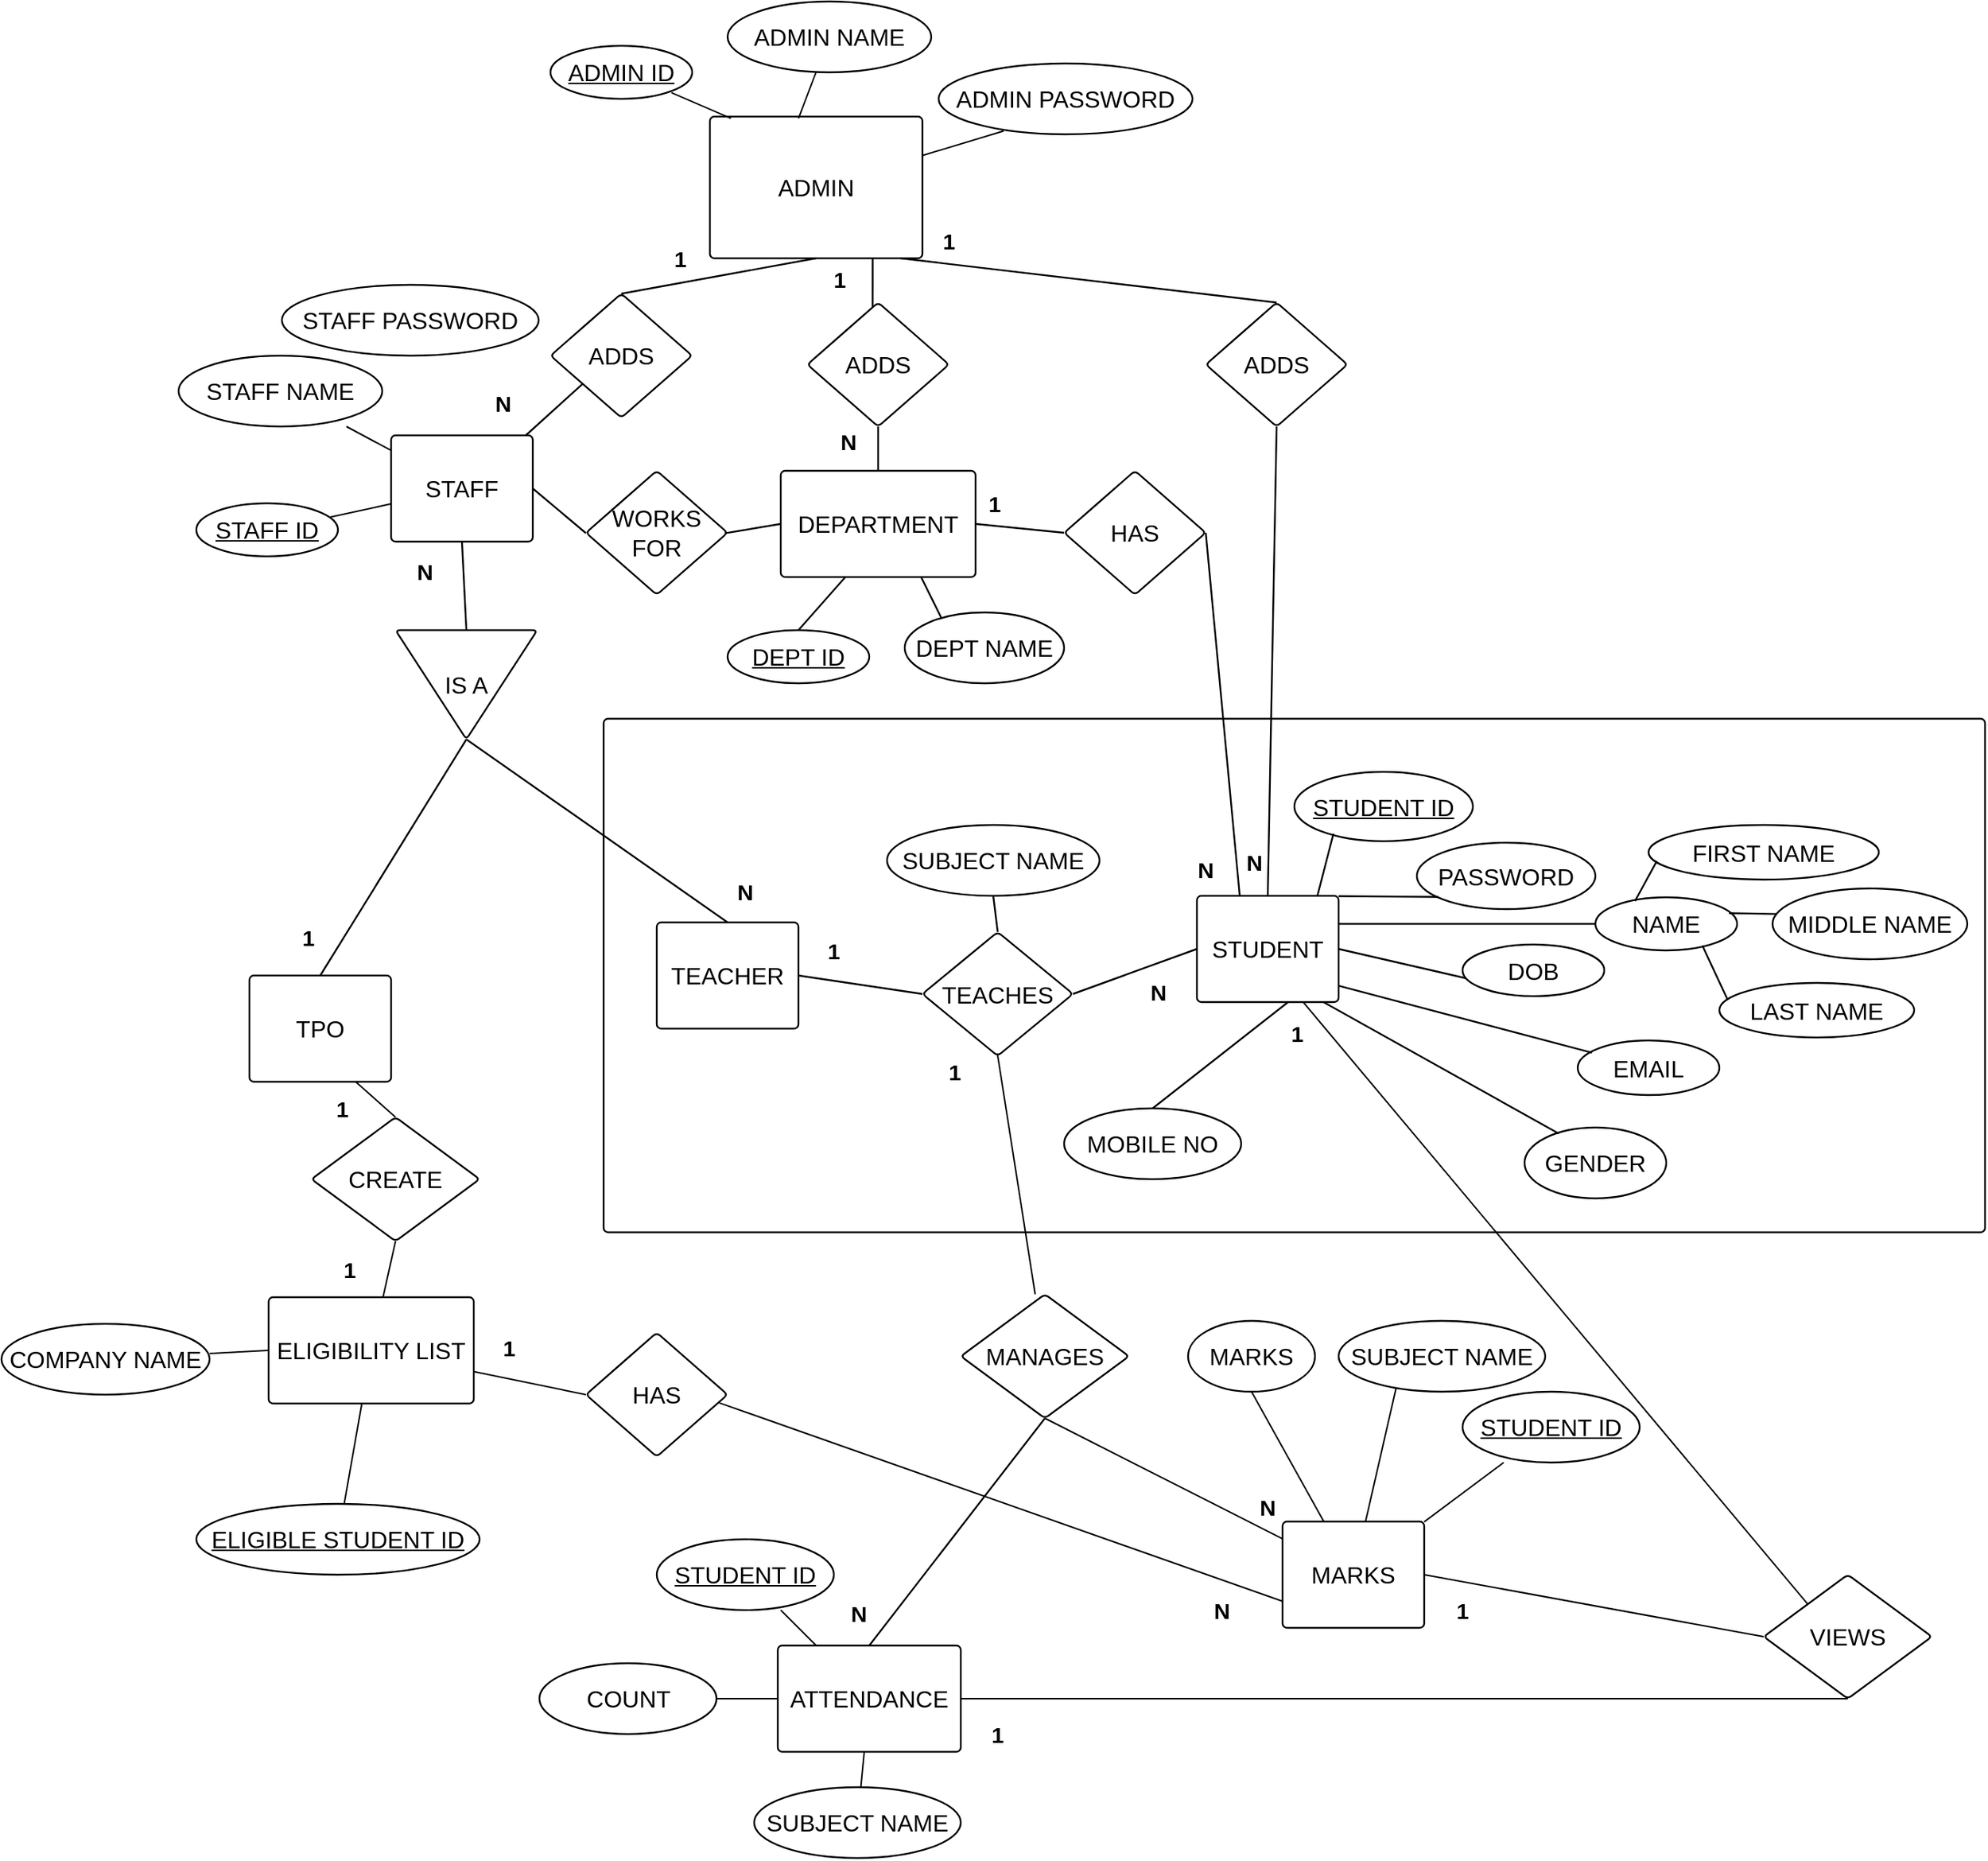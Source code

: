 <mxfile version="11.3.0" type="device" pages="1"><diagram id="YByrytI1JkVbK5AuPeJ6" name="Page-1"><mxGraphModel dx="2847" dy="1643" grid="1" gridSize="10" guides="1" tooltips="1" connect="1" arrows="1" fold="1" page="1" pageScale="1" pageWidth="3300" pageHeight="2339" math="0" shadow="0"><root><mxCell id="0"/><mxCell id="1" parent="0"/><mxCell id="sqBkkzdHSEXCNl9cZn_T-139" value="" style="group" vertex="1" connectable="0" parent="1"><mxGeometry x="220" y="37" width="1344" height="1258" as="geometry"/></mxCell><mxCell id="sqBkkzdHSEXCNl9cZn_T-1" value="ADMIN" style="html=1;whiteSpace=wrap;;fontSize=16;fontColor=#000000;fontStyle=0;spacing=5;strokeOpacity=100;rounded=1;absoluteArcSize=1;arcSize=6;strokeWidth=1.2;" vertex="1" parent="sqBkkzdHSEXCNl9cZn_T-139"><mxGeometry x="480" y="78" width="144" height="96" as="geometry"/></mxCell><mxCell id="sqBkkzdHSEXCNl9cZn_T-2" value="STAFF" style="html=1;whiteSpace=wrap;;fontSize=16;fontColor=#000000;fontStyle=0;spacing=5;strokeOpacity=100;rounded=1;absoluteArcSize=1;arcSize=6;strokeWidth=1.2;" vertex="1" parent="sqBkkzdHSEXCNl9cZn_T-139"><mxGeometry x="264" y="294" width="96" height="72" as="geometry"/></mxCell><mxCell id="sqBkkzdHSEXCNl9cZn_T-3" value="DEPARTMENT" style="html=1;whiteSpace=wrap;;fontSize=16;fontColor=#000000;fontStyle=0;spacing=5;strokeOpacity=100;rounded=1;absoluteArcSize=1;arcSize=6;strokeWidth=1.2;" vertex="1" parent="sqBkkzdHSEXCNl9cZn_T-139"><mxGeometry x="528" y="318" width="132" height="72" as="geometry"/></mxCell><mxCell id="sqBkkzdHSEXCNl9cZn_T-4" value="STUDENT" style="html=1;whiteSpace=wrap;;fontSize=16;fontColor=#000000;fontStyle=0;spacing=5;strokeOpacity=100;rounded=1;absoluteArcSize=1;arcSize=6;strokeWidth=1.2;" vertex="1" parent="sqBkkzdHSEXCNl9cZn_T-139"><mxGeometry x="810" y="606" width="96" height="72" as="geometry"/></mxCell><mxCell id="sqBkkzdHSEXCNl9cZn_T-5" value="TPO" style="html=1;whiteSpace=wrap;;fontSize=16;fontColor=#000000;fontStyle=0;spacing=5;strokeOpacity=100;rounded=1;absoluteArcSize=1;arcSize=6;strokeWidth=1.2;" vertex="1" parent="sqBkkzdHSEXCNl9cZn_T-139"><mxGeometry x="168" y="660" width="96" height="72" as="geometry"/></mxCell><mxCell id="sqBkkzdHSEXCNl9cZn_T-6" value="TEACHER" style="html=1;whiteSpace=wrap;;fontSize=16;fontColor=#000000;fontStyle=0;spacing=5;strokeOpacity=100;rounded=1;absoluteArcSize=1;arcSize=6;strokeWidth=1.2;" vertex="1" parent="sqBkkzdHSEXCNl9cZn_T-139"><mxGeometry x="444" y="624" width="96" height="72" as="geometry"/></mxCell><mxCell id="sqBkkzdHSEXCNl9cZn_T-7" value="ATTENDANCE" style="html=1;whiteSpace=wrap;;fontSize=16;fontColor=#000000;fontStyle=0;spacing=5;strokeOpacity=100;rounded=1;absoluteArcSize=1;arcSize=6;strokeWidth=1.2;" vertex="1" parent="sqBkkzdHSEXCNl9cZn_T-139"><mxGeometry x="526" y="1114" width="124" height="72" as="geometry"/></mxCell><mxCell id="sqBkkzdHSEXCNl9cZn_T-8" value="MARKS" style="html=1;whiteSpace=wrap;;fontSize=16;fontColor=#000000;fontStyle=0;spacing=5;strokeOpacity=100;rounded=1;absoluteArcSize=1;arcSize=6;strokeWidth=1.2;" vertex="1" parent="sqBkkzdHSEXCNl9cZn_T-139"><mxGeometry x="868" y="1030" width="96" height="72" as="geometry"/></mxCell><mxCell id="sqBkkzdHSEXCNl9cZn_T-9" value="ADDS" style="html=1;whiteSpace=wrap;shape=rhombus;fontSize=16;fontColor=#000000;fontStyle=0;spacing=5;strokeOpacity=100;rounded=1;absoluteArcSize=1;arcSize=6;strokeWidth=1.2;" vertex="1" parent="sqBkkzdHSEXCNl9cZn_T-139"><mxGeometry x="372" y="198" width="96" height="84" as="geometry"/></mxCell><mxCell id="sqBkkzdHSEXCNl9cZn_T-10" value="TEACHES" style="html=1;whiteSpace=wrap;shape=rhombus;fontSize=16;fontColor=#000000;fontStyle=0;spacing=5;strokeOpacity=100;rounded=1;absoluteArcSize=1;arcSize=6;strokeWidth=1.2;" vertex="1" parent="sqBkkzdHSEXCNl9cZn_T-139"><mxGeometry x="624" y="630.5" width="102" height="84" as="geometry"/></mxCell><mxCell id="sqBkkzdHSEXCNl9cZn_T-11" value="" style="html=1;whiteSpace=wrap;fillColor=none;container=1;fontSize=11;spacing=0;strokeOpacity=100;fillOpacity=0;rounded=1;absoluteArcSize=1;arcSize=6;strokeWidth=1.2;fontStyle=0" vertex="1" parent="sqBkkzdHSEXCNl9cZn_T-139"><mxGeometry x="408" y="486" width="936" height="348" as="geometry"><mxRectangle x="468" y="600" width="50" height="40" as="alternateBounds"/></mxGeometry></mxCell><mxCell id="sqBkkzdHSEXCNl9cZn_T-47" value="GENDER" style="html=1;whiteSpace=wrap;shape=ellipse;fontSize=16;fontColor=#000000;fontStyle=0;spacing=5;strokeOpacity=100;rounded=1;absoluteArcSize=1;arcSize=6;strokeWidth=1.2;" vertex="1" parent="sqBkkzdHSEXCNl9cZn_T-11"><mxGeometry x="624" y="277" width="96" height="48" as="geometry"/></mxCell><mxCell id="sqBkkzdHSEXCNl9cZn_T-106" value="N" style="text;html=1;strokeColor=none;fillColor=none;align=center;verticalAlign=middle;whiteSpace=wrap;rounded=0;fontStyle=1;fontSize=15;" vertex="1" parent="sqBkkzdHSEXCNl9cZn_T-11"><mxGeometry x="388" y="84" width="40" height="36" as="geometry"/></mxCell><mxCell id="sqBkkzdHSEXCNl9cZn_T-108" value="N" style="text;html=1;strokeColor=none;fillColor=none;align=center;verticalAlign=middle;whiteSpace=wrap;rounded=0;fontStyle=1;fontSize=15;" vertex="1" parent="sqBkkzdHSEXCNl9cZn_T-11"><mxGeometry x="428" y="79" width="26" height="36" as="geometry"/></mxCell><mxCell id="sqBkkzdHSEXCNl9cZn_T-111" value="1" style="text;html=1;strokeColor=none;fillColor=none;align=center;verticalAlign=middle;whiteSpace=wrap;rounded=0;fontStyle=1;fontSize=15;" vertex="1" parent="sqBkkzdHSEXCNl9cZn_T-11"><mxGeometry x="136" y="147" width="40" height="20" as="geometry"/></mxCell><mxCell id="sqBkkzdHSEXCNl9cZn_T-112" value="N" style="text;html=1;strokeColor=none;fillColor=none;align=center;verticalAlign=middle;whiteSpace=wrap;rounded=0;fontStyle=1;fontSize=15;" vertex="1" parent="sqBkkzdHSEXCNl9cZn_T-11"><mxGeometry x="356" y="167" width="40" height="36" as="geometry"/></mxCell><mxCell id="sqBkkzdHSEXCNl9cZn_T-113" value="1" style="text;html=1;strokeColor=none;fillColor=none;align=center;verticalAlign=middle;whiteSpace=wrap;rounded=0;fontStyle=1;fontSize=15;" vertex="1" parent="sqBkkzdHSEXCNl9cZn_T-11"><mxGeometry x="450" y="203" width="40" height="20" as="geometry"/></mxCell><mxCell id="sqBkkzdHSEXCNl9cZn_T-133" value="1" style="text;html=1;strokeColor=none;fillColor=none;align=center;verticalAlign=middle;whiteSpace=wrap;rounded=0;fontStyle=1;fontSize=15;" vertex="1" parent="sqBkkzdHSEXCNl9cZn_T-11"><mxGeometry x="218" y="228.5" width="40" height="20" as="geometry"/></mxCell><mxCell id="sqBkkzdHSEXCNl9cZn_T-138" value="N" style="text;html=1;strokeColor=none;fillColor=none;align=center;verticalAlign=middle;whiteSpace=wrap;rounded=0;fontStyle=1;fontSize=15;" vertex="1" parent="sqBkkzdHSEXCNl9cZn_T-11"><mxGeometry x="76" y="106.5" width="40" height="20" as="geometry"/></mxCell><mxCell id="sqBkkzdHSEXCNl9cZn_T-12" value="ADDS" style="html=1;whiteSpace=wrap;shape=rhombus;fontSize=16;fontColor=#000000;fontStyle=0;spacing=5;strokeOpacity=100;rounded=1;absoluteArcSize=1;arcSize=6;strokeWidth=1.2;" vertex="1" parent="sqBkkzdHSEXCNl9cZn_T-139"><mxGeometry x="546" y="204" width="96" height="84" as="geometry"/></mxCell><mxCell id="sqBkkzdHSEXCNl9cZn_T-13" value="" style="html=1;jettySize=18;fontSize=11;strokeWidth=1.2;rounded=1;arcSize=10;startArrow=none;endArrow=none;exitX=0.5;exitY=1.006;exitPerimeter=1;entryX=0.5;entryY=0.007;entryPerimeter=1;fontStyle=0" edge="1" parent="sqBkkzdHSEXCNl9cZn_T-139" source="sqBkkzdHSEXCNl9cZn_T-1" target="sqBkkzdHSEXCNl9cZn_T-9"><mxGeometry width="100" height="100" relative="1" as="geometry"/></mxCell><mxCell id="sqBkkzdHSEXCNl9cZn_T-14" value="" style="html=1;jettySize=18;fontSize=11;strokeWidth=1.2;rounded=1;arcSize=10;startArrow=none;endArrow=none;entryX=0.958;entryY=-0.008;entryPerimeter=1;exitX=0.229;exitY=0.725;exitDx=0;exitDy=0;exitPerimeter=0;fontStyle=0" edge="1" parent="sqBkkzdHSEXCNl9cZn_T-139" source="sqBkkzdHSEXCNl9cZn_T-9" target="sqBkkzdHSEXCNl9cZn_T-2"><mxGeometry width="100" height="100" relative="1" as="geometry"><mxPoint x="392" y="260" as="sourcePoint"/></mxGeometry></mxCell><mxCell id="sqBkkzdHSEXCNl9cZn_T-15" value="IS A" style="html=1;whiteSpace=wrap;triangle;direction=south;anchorPointDirection=0;fontSize=16;fontColor=#000000;fontStyle=0;spacing=5;strokeOpacity=100;rounded=1;absoluteArcSize=1;arcSize=6;strokeWidth=1.2;" vertex="1" parent="sqBkkzdHSEXCNl9cZn_T-139"><mxGeometry x="267" y="426" width="96" height="74" as="geometry"/></mxCell><mxCell id="sqBkkzdHSEXCNl9cZn_T-16" value="" style="html=1;jettySize=18;fontSize=11;strokeWidth=1.2;rounded=1;arcSize=10;startArrow=none;endArrow=none;exitX=0.5;exitY=1.008;exitPerimeter=1;entryX=0.5;entryY=-0.008;entryPerimeter=1;fontStyle=0" edge="1" parent="sqBkkzdHSEXCNl9cZn_T-139" source="sqBkkzdHSEXCNl9cZn_T-2" target="sqBkkzdHSEXCNl9cZn_T-15"><mxGeometry width="100" height="100" relative="1" as="geometry"/></mxCell><mxCell id="sqBkkzdHSEXCNl9cZn_T-17" value="" style="html=1;jettySize=18;fontSize=11;strokeWidth=1.2;rounded=1;arcSize=10;startArrow=none;endArrow=none;exitX=0.5;exitY=1;entryX=0.5;entryY=-0.008;entryPerimeter=1;exitDx=0;exitDy=0;fontStyle=0" edge="1" parent="sqBkkzdHSEXCNl9cZn_T-139" source="sqBkkzdHSEXCNl9cZn_T-15" target="sqBkkzdHSEXCNl9cZn_T-5"><mxGeometry width="100" height="100" relative="1" as="geometry"/></mxCell><mxCell id="sqBkkzdHSEXCNl9cZn_T-18" value="" style="html=1;jettySize=18;fontSize=11;strokeWidth=1.2;rounded=1;arcSize=10;startArrow=none;endArrow=none;exitX=0.5;exitY=-0.008;exitPerimeter=1;entryX=0.5;entryY=1;entryDx=0;entryDy=0;fontStyle=0" edge="1" parent="sqBkkzdHSEXCNl9cZn_T-139" source="sqBkkzdHSEXCNl9cZn_T-6" target="sqBkkzdHSEXCNl9cZn_T-15"><mxGeometry width="100" height="100" relative="1" as="geometry"/></mxCell><mxCell id="sqBkkzdHSEXCNl9cZn_T-19" value="" style="html=1;jettySize=18;fontSize=11;strokeWidth=1.2;rounded=1;arcSize=10;edgeStyle=orthogonalEdgeStyle;startArrow=none;endArrow=none;exitX=0.5;exitY=0.007;exitPerimeter=1;entryX=0.5;entryY=0.007;entryPerimeter=1;fontStyle=0" edge="1" parent="sqBkkzdHSEXCNl9cZn_T-139" source="sqBkkzdHSEXCNl9cZn_T-12" target="sqBkkzdHSEXCNl9cZn_T-12"><mxGeometry width="100" height="100" relative="1" as="geometry"/></mxCell><mxCell id="sqBkkzdHSEXCNl9cZn_T-20" value="" style="html=1;jettySize=18;fontSize=11;strokeWidth=1.2;rounded=1;arcSize=10;edgeStyle=orthogonalEdgeStyle;startArrow=none;endArrow=none;exitX=0.769;exitY=1.006;exitPerimeter=1;entryX=0.461;entryY=0.036;entryPerimeter=0;entryDx=0;entryDy=0;fontStyle=0" edge="1" parent="sqBkkzdHSEXCNl9cZn_T-139" source="sqBkkzdHSEXCNl9cZn_T-1" target="sqBkkzdHSEXCNl9cZn_T-12"><mxGeometry width="100" height="100" relative="1" as="geometry"/></mxCell><mxCell id="sqBkkzdHSEXCNl9cZn_T-21" value="" style="html=1;jettySize=18;fontSize=11;strokeWidth=1.2;rounded=1;arcSize=10;edgeStyle=orthogonalEdgeStyle;startArrow=none;endArrow=none;exitX=0.5;exitY=0.993;exitPerimeter=1;entryX=0.5;entryY=-0.008;entryPerimeter=1;fontStyle=0" edge="1" parent="sqBkkzdHSEXCNl9cZn_T-139" source="sqBkkzdHSEXCNl9cZn_T-12" target="sqBkkzdHSEXCNl9cZn_T-3"><mxGeometry width="100" height="100" relative="1" as="geometry"/></mxCell><mxCell id="sqBkkzdHSEXCNl9cZn_T-22" value="ADDS" style="html=1;whiteSpace=wrap;shape=rhombus;fontSize=16;fontColor=#000000;fontStyle=0;spacing=5;strokeOpacity=100;rounded=1;absoluteArcSize=1;arcSize=6;strokeWidth=1.2;" vertex="1" parent="sqBkkzdHSEXCNl9cZn_T-139"><mxGeometry x="816" y="204" width="96" height="84" as="geometry"/></mxCell><mxCell id="sqBkkzdHSEXCNl9cZn_T-23" value="" style="html=1;jettySize=18;fontSize=11;strokeWidth=1.2;rounded=1;arcSize=10;startArrow=none;endArrow=none;exitX=0.902;exitY=1.006;exitPerimeter=1;entryX=0.5;entryY=0.007;entryPerimeter=1;fontStyle=0" edge="1" parent="sqBkkzdHSEXCNl9cZn_T-139" source="sqBkkzdHSEXCNl9cZn_T-1" target="sqBkkzdHSEXCNl9cZn_T-22"><mxGeometry width="100" height="100" relative="1" as="geometry"/></mxCell><mxCell id="sqBkkzdHSEXCNl9cZn_T-24" value="" style="html=1;jettySize=18;fontSize=11;strokeWidth=1.2;rounded=1;arcSize=10;startArrow=none;endArrow=none;exitX=0.5;exitY=0.993;exitPerimeter=1;entryX=0.5;entryY=-0.008;entryPerimeter=1;fontStyle=0" edge="1" parent="sqBkkzdHSEXCNl9cZn_T-139" source="sqBkkzdHSEXCNl9cZn_T-22" target="sqBkkzdHSEXCNl9cZn_T-4"><mxGeometry width="100" height="100" relative="1" as="geometry"/></mxCell><mxCell id="sqBkkzdHSEXCNl9cZn_T-25" value="DEPT ID" style="html=1;whiteSpace=wrap;shape=ellipse;fontSize=16;fontColor=#000000;fontStyle=4;spacing=5;strokeOpacity=100;rounded=1;absoluteArcSize=1;arcSize=6;strokeWidth=1.2;" vertex="1" parent="sqBkkzdHSEXCNl9cZn_T-139"><mxGeometry x="492" y="426" width="96" height="36" as="geometry"/></mxCell><mxCell id="sqBkkzdHSEXCNl9cZn_T-26" value="DEPT NAME" style="html=1;whiteSpace=wrap;shape=ellipse;fontSize=16;fontColor=#000000;fontStyle=0;spacing=5;strokeOpacity=100;rounded=1;absoluteArcSize=1;arcSize=6;strokeWidth=1.2;" vertex="1" parent="sqBkkzdHSEXCNl9cZn_T-139"><mxGeometry x="612" y="414" width="108" height="48" as="geometry"/></mxCell><mxCell id="sqBkkzdHSEXCNl9cZn_T-27" value="" style="html=1;jettySize=18;fontSize=11;strokeWidth=1.2;rounded=1;arcSize=10;startArrow=none;endArrow=none;exitX=0.5;exitY=-0.017;exitPerimeter=1;entryX=0.329;entryY=1.008;entryPerimeter=1;fontStyle=0" edge="1" parent="sqBkkzdHSEXCNl9cZn_T-139" source="sqBkkzdHSEXCNl9cZn_T-25" target="sqBkkzdHSEXCNl9cZn_T-3"><mxGeometry width="100" height="100" relative="1" as="geometry"/></mxCell><mxCell id="sqBkkzdHSEXCNl9cZn_T-28" value="" style="html=1;jettySize=18;fontSize=11;strokeWidth=1.2;rounded=1;arcSize=10;startArrow=none;endArrow=none;exitX=0.724;exitY=1.008;exitPerimeter=1;entryX=0.23;entryY=0.078;entryPerimeter=0;entryDx=0;entryDy=0;fontStyle=0" edge="1" parent="sqBkkzdHSEXCNl9cZn_T-139" source="sqBkkzdHSEXCNl9cZn_T-3" target="sqBkkzdHSEXCNl9cZn_T-26"><mxGeometry width="100" height="100" relative="1" as="geometry"/></mxCell><mxCell id="sqBkkzdHSEXCNl9cZn_T-29" value="" style="html=1;jettySize=18;fontSize=11;strokeWidth=1.2;rounded=1;arcSize=10;startArrow=none;endArrow=none;exitX=1.006;exitY=0.5;exitPerimeter=1;entryX=0.008;entryY=0.5;entryPerimeter=1;fontStyle=0" edge="1" parent="sqBkkzdHSEXCNl9cZn_T-139" source="sqBkkzdHSEXCNl9cZn_T-6" target="sqBkkzdHSEXCNl9cZn_T-10"><mxGeometry width="100" height="100" relative="1" as="geometry"/></mxCell><mxCell id="sqBkkzdHSEXCNl9cZn_T-30" value="" style="html=1;jettySize=18;fontSize=11;strokeWidth=1.2;rounded=1;arcSize=10;startArrow=none;endArrow=none;exitX=0.992;exitY=0.5;exitPerimeter=1;entryX=-0.006;entryY=0.5;entryPerimeter=1;fontStyle=0" edge="1" parent="sqBkkzdHSEXCNl9cZn_T-139" source="sqBkkzdHSEXCNl9cZn_T-10" target="sqBkkzdHSEXCNl9cZn_T-4"><mxGeometry width="100" height="100" relative="1" as="geometry"/></mxCell><mxCell id="sqBkkzdHSEXCNl9cZn_T-31" value="WORKS FOR" style="html=1;whiteSpace=wrap;shape=rhombus;fontSize=16;fontColor=#000000;fontStyle=0;spacing=5;strokeOpacity=100;rounded=1;absoluteArcSize=1;arcSize=6;strokeWidth=1.2;" vertex="1" parent="sqBkkzdHSEXCNl9cZn_T-139"><mxGeometry x="396" y="318" width="96" height="84" as="geometry"/></mxCell><mxCell id="sqBkkzdHSEXCNl9cZn_T-32" value="" style="html=1;jettySize=18;fontSize=11;strokeWidth=1.2;rounded=1;arcSize=10;startArrow=none;endArrow=none;exitX=1.006;exitY=0.5;exitPerimeter=1;entryX=0.009;entryY=0.503;entryPerimeter=1;fontStyle=0" edge="1" parent="sqBkkzdHSEXCNl9cZn_T-139" source="sqBkkzdHSEXCNl9cZn_T-2" target="sqBkkzdHSEXCNl9cZn_T-31"><mxGeometry width="100" height="100" relative="1" as="geometry"/></mxCell><mxCell id="sqBkkzdHSEXCNl9cZn_T-33" value="" style="html=1;jettySize=18;fontSize=11;strokeWidth=1.2;rounded=1;arcSize=10;startArrow=none;endArrow=none;exitX=0.982;exitY=0.504;exitPerimeter=0;entryX=-0.005;entryY=0.5;entryPerimeter=1;exitDx=0;exitDy=0;fontStyle=0" edge="1" parent="sqBkkzdHSEXCNl9cZn_T-139" source="sqBkkzdHSEXCNl9cZn_T-31" target="sqBkkzdHSEXCNl9cZn_T-3"><mxGeometry width="100" height="100" relative="1" as="geometry"/></mxCell><mxCell id="sqBkkzdHSEXCNl9cZn_T-34" value="HAS" style="html=1;whiteSpace=wrap;shape=rhombus;fontSize=16;fontColor=#000000;fontStyle=0;spacing=5;strokeOpacity=100;rounded=1;absoluteArcSize=1;arcSize=6;strokeWidth=1.2;" vertex="1" parent="sqBkkzdHSEXCNl9cZn_T-139"><mxGeometry x="720" y="318" width="96" height="84" as="geometry"/></mxCell><mxCell id="sqBkkzdHSEXCNl9cZn_T-35" value="" style="html=1;jettySize=18;fontSize=11;strokeWidth=1.2;rounded=1;arcSize=10;startArrow=none;endArrow=none;exitX=1.005;exitY=0.5;exitPerimeter=1;entryX=0.008;entryY=0.5;entryPerimeter=1;fontStyle=0" edge="1" parent="sqBkkzdHSEXCNl9cZn_T-139" source="sqBkkzdHSEXCNl9cZn_T-3" target="sqBkkzdHSEXCNl9cZn_T-34"><mxGeometry width="100" height="100" relative="1" as="geometry"/></mxCell><mxCell id="sqBkkzdHSEXCNl9cZn_T-36" value="" style="html=1;jettySize=18;fontSize=11;strokeWidth=1.2;rounded=1;arcSize=10;startArrow=none;endArrow=none;exitX=0.992;exitY=0.5;exitPerimeter=1;entryX=0.299;entryY=-0.008;entryPerimeter=1;fontStyle=0" edge="1" parent="sqBkkzdHSEXCNl9cZn_T-139" source="sqBkkzdHSEXCNl9cZn_T-34" target="sqBkkzdHSEXCNl9cZn_T-4"><mxGeometry width="100" height="100" relative="1" as="geometry"/></mxCell><mxCell id="sqBkkzdHSEXCNl9cZn_T-37" value="SUBJECT NAME" style="html=1;whiteSpace=wrap;shape=ellipse;fontSize=16;fontColor=#000000;fontStyle=0;spacing=5;strokeOpacity=100;rounded=1;absoluteArcSize=1;arcSize=6;strokeWidth=1.2;" vertex="1" parent="sqBkkzdHSEXCNl9cZn_T-139"><mxGeometry x="600" y="558" width="144" height="48" as="geometry"/></mxCell><mxCell id="sqBkkzdHSEXCNl9cZn_T-38" value="STUDENT ID" style="html=1;whiteSpace=wrap;shape=ellipse;fontSize=16;fontColor=#000000;fontStyle=4;spacing=5;strokeOpacity=100;rounded=1;absoluteArcSize=1;arcSize=6;strokeWidth=1.2;" vertex="1" parent="sqBkkzdHSEXCNl9cZn_T-139"><mxGeometry x="876" y="522" width="121" height="47" as="geometry"/></mxCell><mxCell id="sqBkkzdHSEXCNl9cZn_T-39" value="PASSWORD" style="html=1;whiteSpace=wrap;shape=ellipse;fontSize=16;fontColor=#000000;fontStyle=0;spacing=5;strokeOpacity=100;rounded=1;absoluteArcSize=1;arcSize=6;strokeWidth=1.2;" vertex="1" parent="sqBkkzdHSEXCNl9cZn_T-139"><mxGeometry x="959" y="570" width="121" height="45" as="geometry"/></mxCell><mxCell id="sqBkkzdHSEXCNl9cZn_T-40" value="NAME" style="html=1;whiteSpace=wrap;shape=ellipse;fontSize=16;fontColor=#000000;fontStyle=0;spacing=5;strokeOpacity=100;rounded=1;absoluteArcSize=1;arcSize=6;strokeWidth=1.2;" vertex="1" parent="sqBkkzdHSEXCNl9cZn_T-139"><mxGeometry x="1080" y="607" width="96" height="36" as="geometry"/></mxCell><mxCell id="sqBkkzdHSEXCNl9cZn_T-41" value="EMAIL" style="html=1;whiteSpace=wrap;shape=ellipse;fontSize=16;fontColor=#000000;fontStyle=0;spacing=5;strokeOpacity=100;rounded=1;absoluteArcSize=1;arcSize=6;strokeWidth=1.2;" vertex="1" parent="sqBkkzdHSEXCNl9cZn_T-139"><mxGeometry x="1068" y="704" width="96" height="37" as="geometry"/></mxCell><mxCell id="sqBkkzdHSEXCNl9cZn_T-42" value="MOBILE NO" style="html=1;whiteSpace=wrap;shape=ellipse;fontSize=16;fontColor=#000000;fontStyle=0;spacing=5;strokeOpacity=100;rounded=1;absoluteArcSize=1;arcSize=6;strokeWidth=1.2;" vertex="1" parent="sqBkkzdHSEXCNl9cZn_T-139"><mxGeometry x="720" y="750" width="120" height="48" as="geometry"/></mxCell><mxCell id="sqBkkzdHSEXCNl9cZn_T-44" value="MIDDLE NAME" style="html=1;whiteSpace=wrap;shape=ellipse;fontSize=16;fontColor=#000000;fontStyle=0;spacing=5;strokeOpacity=100;rounded=1;absoluteArcSize=1;arcSize=6;strokeWidth=1.2;" vertex="1" parent="sqBkkzdHSEXCNl9cZn_T-139"><mxGeometry x="1200" y="601" width="132" height="48" as="geometry"/></mxCell><mxCell id="sqBkkzdHSEXCNl9cZn_T-45" value="LAST NAME" style="html=1;whiteSpace=wrap;shape=ellipse;fontSize=16;fontColor=#000000;fontStyle=0;spacing=5;strokeOpacity=100;rounded=1;absoluteArcSize=1;arcSize=6;strokeWidth=1.2;" vertex="1" parent="sqBkkzdHSEXCNl9cZn_T-139"><mxGeometry x="1164" y="665" width="132" height="37" as="geometry"/></mxCell><mxCell id="sqBkkzdHSEXCNl9cZn_T-46" value="FIRST NAME" style="html=1;whiteSpace=wrap;shape=ellipse;fontSize=16;fontColor=#000000;fontStyle=0;spacing=5;strokeOpacity=100;rounded=1;absoluteArcSize=1;arcSize=6;strokeWidth=1.2;" vertex="1" parent="sqBkkzdHSEXCNl9cZn_T-139"><mxGeometry x="1116" y="558" width="156" height="37" as="geometry"/></mxCell><mxCell id="sqBkkzdHSEXCNl9cZn_T-48" value="" style="html=1;jettySize=18;fontSize=11;strokeWidth=1.2;rounded=1;arcSize=10;edgeStyle=orthogonalEdgeStyle;startArrow=none;endArrow=none;exitX=1.006;exitY=0.261;exitPerimeter=1;entryX=-0.006;entryY=0.5;entryPerimeter=1;fontStyle=0" edge="1" parent="sqBkkzdHSEXCNl9cZn_T-139" source="sqBkkzdHSEXCNl9cZn_T-4" target="sqBkkzdHSEXCNl9cZn_T-40"><mxGeometry width="100" height="100" relative="1" as="geometry"/></mxCell><mxCell id="sqBkkzdHSEXCNl9cZn_T-49" value="" style="html=1;jettySize=18;fontSize=11;strokeWidth=1.2;rounded=1;arcSize=10;startArrow=none;endArrow=none;exitX=0.899;exitY=1.008;exitPerimeter=1;entryX=0.242;entryY=0.086;entryDx=0;entryDy=0;entryPerimeter=0;fontStyle=0" edge="1" parent="sqBkkzdHSEXCNl9cZn_T-139" source="sqBkkzdHSEXCNl9cZn_T-4" target="sqBkkzdHSEXCNl9cZn_T-47"><mxGeometry width="100" height="100" relative="1" as="geometry"/></mxCell><mxCell id="sqBkkzdHSEXCNl9cZn_T-50" value="" style="html=1;jettySize=18;fontSize=11;strokeWidth=1.2;rounded=1;arcSize=10;startArrow=none;endArrow=none;exitX=1.006;exitY=0.851;exitPerimeter=1;entryX=0.101;entryY=0.225;entryPerimeter=0;entryDx=0;entryDy=0;fontStyle=0" edge="1" parent="sqBkkzdHSEXCNl9cZn_T-139" source="sqBkkzdHSEXCNl9cZn_T-4" target="sqBkkzdHSEXCNl9cZn_T-41"><mxGeometry width="100" height="100" relative="1" as="geometry"/></mxCell><mxCell id="sqBkkzdHSEXCNl9cZn_T-51" value="" style="html=1;jettySize=18;fontSize=11;strokeWidth=1.2;rounded=1;arcSize=10;startArrow=none;endArrow=none;exitX=1.006;exitY=0.5;exitPerimeter=1;fontStyle=0" edge="1" parent="sqBkkzdHSEXCNl9cZn_T-139" source="sqBkkzdHSEXCNl9cZn_T-4"><mxGeometry width="100" height="100" relative="1" as="geometry"><mxPoint x="1006" y="665" as="targetPoint"/></mxGeometry></mxCell><mxCell id="sqBkkzdHSEXCNl9cZn_T-52" value="" style="html=1;jettySize=18;fontSize=11;strokeWidth=1.2;rounded=1;arcSize=10;startArrow=none;endArrow=none;exitX=0.646;exitY=1.008;exitPerimeter=1;entryX=0.5;entryY=-0.013;entryPerimeter=1;fontStyle=0" edge="1" parent="sqBkkzdHSEXCNl9cZn_T-139" source="sqBkkzdHSEXCNl9cZn_T-4" target="sqBkkzdHSEXCNl9cZn_T-42"><mxGeometry width="100" height="100" relative="1" as="geometry"/></mxCell><mxCell id="sqBkkzdHSEXCNl9cZn_T-53" value="" style="html=1;jettySize=18;fontSize=11;strokeWidth=1.2;rounded=1;arcSize=10;startArrow=none;endArrow=none;exitX=0.856;exitY=-0.008;exitPerimeter=1;entryX=0.219;entryY=0.891;entryPerimeter=0;entryDx=0;entryDy=0;fontStyle=0" edge="1" parent="sqBkkzdHSEXCNl9cZn_T-139" source="sqBkkzdHSEXCNl9cZn_T-4" target="sqBkkzdHSEXCNl9cZn_T-38"><mxGeometry width="100" height="100" relative="1" as="geometry"/></mxCell><mxCell id="sqBkkzdHSEXCNl9cZn_T-54" value="" style="html=1;jettySize=18;fontSize=11;strokeWidth=1.2;rounded=1;arcSize=10;startArrow=none;endArrow=none;exitX=0.995;exitY=0.008;exitPerimeter=1;entryX=0.12;entryY=0.816;entryPerimeter=0;entryDx=0;entryDy=0;fontStyle=0" edge="1" parent="sqBkkzdHSEXCNl9cZn_T-139" source="sqBkkzdHSEXCNl9cZn_T-4" target="sqBkkzdHSEXCNl9cZn_T-39"><mxGeometry width="100" height="100" relative="1" as="geometry"/></mxCell><mxCell id="sqBkkzdHSEXCNl9cZn_T-55" value="" style="html=1;jettySize=18;fontSize=11;strokeWidth=1.2;rounded=1;arcSize=10;startArrow=none;endArrow=none;exitX=0.279;exitY=0.073;exitPerimeter=0;entryX=0.036;entryY=0.66;entryPerimeter=0;exitDx=0;exitDy=0;entryDx=0;entryDy=0;fontStyle=0" edge="1" parent="sqBkkzdHSEXCNl9cZn_T-139" source="sqBkkzdHSEXCNl9cZn_T-40" target="sqBkkzdHSEXCNl9cZn_T-46"><mxGeometry width="100" height="100" relative="1" as="geometry"/></mxCell><mxCell id="sqBkkzdHSEXCNl9cZn_T-56" value="" style="html=1;jettySize=18;fontSize=11;strokeWidth=1.2;rounded=1;arcSize=10;startArrow=none;endArrow=none;exitX=0.943;exitY=0.299;exitPerimeter=0;entryX=0.018;entryY=0.361;entryPerimeter=0;exitDx=0;exitDy=0;entryDx=0;entryDy=0;fontStyle=0" edge="1" parent="sqBkkzdHSEXCNl9cZn_T-139" source="sqBkkzdHSEXCNl9cZn_T-40" target="sqBkkzdHSEXCNl9cZn_T-44"><mxGeometry width="100" height="100" relative="1" as="geometry"/></mxCell><mxCell id="sqBkkzdHSEXCNl9cZn_T-57" value="" style="html=1;jettySize=18;fontSize=11;strokeWidth=1.2;rounded=1;arcSize=10;startArrow=none;endArrow=none;exitX=0.755;exitY=0.909;exitPerimeter=0;entryX=0.043;entryY=0.315;entryPerimeter=0;exitDx=0;exitDy=0;entryDx=0;entryDy=0;fontStyle=0" edge="1" parent="sqBkkzdHSEXCNl9cZn_T-139" source="sqBkkzdHSEXCNl9cZn_T-40" target="sqBkkzdHSEXCNl9cZn_T-45"><mxGeometry width="100" height="100" relative="1" as="geometry"/></mxCell><mxCell id="sqBkkzdHSEXCNl9cZn_T-58" value="" style="html=1;jettySize=18;fontSize=11;strokeWidth=1.2;rounded=1;arcSize=10;startArrow=none;endArrow=none;exitX=0.5;exitY=1.013;exitPerimeter=1;entryX=0.5;entryY=0.006;entryPerimeter=1;fontStyle=0" edge="1" parent="sqBkkzdHSEXCNl9cZn_T-139" source="sqBkkzdHSEXCNl9cZn_T-37" target="sqBkkzdHSEXCNl9cZn_T-10"><mxGeometry width="100" height="100" relative="1" as="geometry"/></mxCell><mxCell id="sqBkkzdHSEXCNl9cZn_T-90" style="edgeStyle=none;rounded=0;orthogonalLoop=1;jettySize=auto;html=1;endArrow=none;endFill=0;entryX=0.498;entryY=0.981;entryDx=0;entryDy=0;entryPerimeter=0;fontStyle=0" edge="1" parent="sqBkkzdHSEXCNl9cZn_T-139" source="sqBkkzdHSEXCNl9cZn_T-59" target="sqBkkzdHSEXCNl9cZn_T-10"><mxGeometry relative="1" as="geometry"><mxPoint x="670" y="716" as="targetPoint"/></mxGeometry></mxCell><mxCell id="sqBkkzdHSEXCNl9cZn_T-59" value="MANAGES" style="html=1;whiteSpace=wrap;shape=rhombus;fontSize=16;fontColor=#000000;fontStyle=0;spacing=5;strokeOpacity=100;rounded=1;absoluteArcSize=1;arcSize=6;strokeWidth=1.2;" vertex="1" parent="sqBkkzdHSEXCNl9cZn_T-139"><mxGeometry x="650" y="876" width="114" height="84" as="geometry"/></mxCell><mxCell id="sqBkkzdHSEXCNl9cZn_T-63" style="edgeStyle=none;rounded=0;orthogonalLoop=1;jettySize=auto;html=1;entryX=0.5;entryY=1;entryDx=0;entryDy=0;endArrow=none;endFill=0;fontStyle=0" edge="1" parent="sqBkkzdHSEXCNl9cZn_T-139" source="sqBkkzdHSEXCNl9cZn_T-8" target="sqBkkzdHSEXCNl9cZn_T-59"><mxGeometry relative="1" as="geometry"/></mxCell><mxCell id="sqBkkzdHSEXCNl9cZn_T-60" value="" style="html=1;jettySize=18;fontSize=11;strokeWidth=1.2;rounded=1;arcSize=10;startArrow=none;endArrow=none;exitX=0.5;exitY=0.995;exitPerimeter=1;entryX=0.5;entryY=-0.008;entryPerimeter=1;fontStyle=0" edge="1" parent="sqBkkzdHSEXCNl9cZn_T-139" source="sqBkkzdHSEXCNl9cZn_T-59" target="sqBkkzdHSEXCNl9cZn_T-7"><mxGeometry width="100" height="100" relative="1" as="geometry"/></mxCell><mxCell id="sqBkkzdHSEXCNl9cZn_T-43" value="DOB" style="html=1;whiteSpace=wrap;shape=ellipse;fontSize=16;fontColor=#000000;fontStyle=0;spacing=5;strokeOpacity=100;rounded=1;absoluteArcSize=1;arcSize=6;strokeWidth=1.2;" vertex="1" parent="sqBkkzdHSEXCNl9cZn_T-139"><mxGeometry x="990" y="639" width="96" height="35" as="geometry"/></mxCell><mxCell id="sqBkkzdHSEXCNl9cZn_T-65" style="edgeStyle=none;rounded=0;orthogonalLoop=1;jettySize=auto;html=1;entryX=0.75;entryY=1;entryDx=0;entryDy=0;endArrow=none;endFill=0;exitX=0.26;exitY=0.234;exitDx=0;exitDy=0;exitPerimeter=0;fontStyle=0" edge="1" parent="sqBkkzdHSEXCNl9cZn_T-139" source="sqBkkzdHSEXCNl9cZn_T-64" target="sqBkkzdHSEXCNl9cZn_T-4"><mxGeometry relative="1" as="geometry"/></mxCell><mxCell id="sqBkkzdHSEXCNl9cZn_T-66" style="edgeStyle=none;rounded=0;orthogonalLoop=1;jettySize=auto;html=1;exitX=0;exitY=0.5;exitDx=0;exitDy=0;entryX=1;entryY=0.5;entryDx=0;entryDy=0;endArrow=none;endFill=0;fontStyle=0" edge="1" parent="sqBkkzdHSEXCNl9cZn_T-139" source="sqBkkzdHSEXCNl9cZn_T-64" target="sqBkkzdHSEXCNl9cZn_T-8"><mxGeometry relative="1" as="geometry"/></mxCell><mxCell id="sqBkkzdHSEXCNl9cZn_T-67" style="edgeStyle=none;rounded=0;orthogonalLoop=1;jettySize=auto;html=1;exitX=0.5;exitY=1;exitDx=0;exitDy=0;entryX=1;entryY=0.5;entryDx=0;entryDy=0;endArrow=none;endFill=0;fontStyle=0" edge="1" parent="sqBkkzdHSEXCNl9cZn_T-139" source="sqBkkzdHSEXCNl9cZn_T-64" target="sqBkkzdHSEXCNl9cZn_T-7"><mxGeometry relative="1" as="geometry"/></mxCell><mxCell id="sqBkkzdHSEXCNl9cZn_T-64" value="VIEWS" style="html=1;whiteSpace=wrap;shape=rhombus;fontSize=16;fontColor=#000000;fontStyle=0;spacing=5;strokeOpacity=100;rounded=1;absoluteArcSize=1;arcSize=6;strokeWidth=1.2;" vertex="1" parent="sqBkkzdHSEXCNl9cZn_T-139"><mxGeometry x="1194" y="1066" width="114" height="84" as="geometry"/></mxCell><mxCell id="sqBkkzdHSEXCNl9cZn_T-71" value="&lt;u&gt;STUDENT ID&lt;/u&gt;" style="html=1;whiteSpace=wrap;shape=ellipse;fontSize=16;fontColor=#000000;fontStyle=0;spacing=5;strokeOpacity=100;rounded=1;absoluteArcSize=1;arcSize=6;strokeWidth=1.2;" vertex="1" parent="sqBkkzdHSEXCNl9cZn_T-139"><mxGeometry x="444" y="1042" width="120" height="48" as="geometry"/></mxCell><mxCell id="sqBkkzdHSEXCNl9cZn_T-82" style="edgeStyle=none;rounded=0;orthogonalLoop=1;jettySize=auto;html=1;entryX=0;entryY=0.5;entryDx=0;entryDy=0;endArrow=none;endFill=0;fontStyle=0" edge="1" parent="sqBkkzdHSEXCNl9cZn_T-139" source="sqBkkzdHSEXCNl9cZn_T-72" target="sqBkkzdHSEXCNl9cZn_T-7"><mxGeometry relative="1" as="geometry"/></mxCell><mxCell id="sqBkkzdHSEXCNl9cZn_T-72" value="COUNT" style="html=1;whiteSpace=wrap;shape=ellipse;fontSize=16;fontColor=#000000;fontStyle=0;spacing=5;strokeOpacity=100;rounded=1;absoluteArcSize=1;arcSize=6;strokeWidth=1.2;" vertex="1" parent="sqBkkzdHSEXCNl9cZn_T-139"><mxGeometry x="364.5" y="1126" width="120" height="48" as="geometry"/></mxCell><mxCell id="sqBkkzdHSEXCNl9cZn_T-73" value="SUBJECT NAME" style="html=1;whiteSpace=wrap;shape=ellipse;fontSize=16;fontColor=#000000;fontStyle=0;spacing=5;strokeOpacity=100;rounded=1;absoluteArcSize=1;arcSize=6;strokeWidth=1.2;" vertex="1" parent="sqBkkzdHSEXCNl9cZn_T-139"><mxGeometry x="510" y="1210" width="140" height="48" as="geometry"/></mxCell><mxCell id="sqBkkzdHSEXCNl9cZn_T-74" value="SUBJECT NAME" style="html=1;whiteSpace=wrap;shape=ellipse;fontSize=16;fontColor=#000000;fontStyle=0;spacing=5;strokeOpacity=100;rounded=1;absoluteArcSize=1;arcSize=6;strokeWidth=1.2;" vertex="1" parent="sqBkkzdHSEXCNl9cZn_T-139"><mxGeometry x="906" y="894" width="140" height="48" as="geometry"/></mxCell><mxCell id="sqBkkzdHSEXCNl9cZn_T-76" value="MARKS" style="html=1;whiteSpace=wrap;shape=ellipse;fontSize=16;fontColor=#000000;fontStyle=0;spacing=5;strokeOpacity=100;rounded=1;absoluteArcSize=1;arcSize=6;strokeWidth=1.2;" vertex="1" parent="sqBkkzdHSEXCNl9cZn_T-139"><mxGeometry x="804" y="894" width="86" height="48" as="geometry"/></mxCell><mxCell id="sqBkkzdHSEXCNl9cZn_T-77" value="&lt;u&gt;STUDENT ID&lt;/u&gt;" style="html=1;whiteSpace=wrap;shape=ellipse;fontSize=16;fontColor=#000000;fontStyle=0;spacing=5;strokeOpacity=100;rounded=1;absoluteArcSize=1;arcSize=6;strokeWidth=1.2;" vertex="1" parent="sqBkkzdHSEXCNl9cZn_T-139"><mxGeometry x="990" y="942" width="120" height="48" as="geometry"/></mxCell><mxCell id="sqBkkzdHSEXCNl9cZn_T-84" value="CREATE" style="html=1;whiteSpace=wrap;shape=rhombus;fontSize=16;fontColor=#000000;fontStyle=0;spacing=5;strokeOpacity=100;rounded=1;absoluteArcSize=1;arcSize=6;strokeWidth=1.2;" vertex="1" parent="sqBkkzdHSEXCNl9cZn_T-139"><mxGeometry x="210" y="756" width="114" height="84" as="geometry"/></mxCell><mxCell id="sqBkkzdHSEXCNl9cZn_T-91" value="1" style="text;html=1;strokeColor=none;fillColor=none;align=center;verticalAlign=middle;whiteSpace=wrap;rounded=0;fontStyle=1;fontSize=15;" vertex="1" parent="sqBkkzdHSEXCNl9cZn_T-139"><mxGeometry x="653" y="330" width="40" height="20" as="geometry"/></mxCell><mxCell id="sqBkkzdHSEXCNl9cZn_T-95" style="edgeStyle=none;rounded=0;orthogonalLoop=1;jettySize=auto;html=1;endArrow=none;endFill=0;" edge="1" parent="sqBkkzdHSEXCNl9cZn_T-139" source="sqBkkzdHSEXCNl9cZn_T-92" target="sqBkkzdHSEXCNl9cZn_T-2"><mxGeometry relative="1" as="geometry"/></mxCell><mxCell id="sqBkkzdHSEXCNl9cZn_T-92" value="STAFF NAME" style="html=1;whiteSpace=wrap;shape=ellipse;fontSize=16;fontColor=#000000;fontStyle=0;spacing=5;strokeOpacity=100;rounded=1;absoluteArcSize=1;arcSize=6;strokeWidth=1.2;" vertex="1" parent="sqBkkzdHSEXCNl9cZn_T-139"><mxGeometry x="120" y="240" width="138" height="48" as="geometry"/></mxCell><mxCell id="sqBkkzdHSEXCNl9cZn_T-94" style="edgeStyle=none;rounded=0;orthogonalLoop=1;jettySize=auto;html=1;endArrow=none;endFill=0;exitX=0.946;exitY=0.26;exitDx=0;exitDy=0;exitPerimeter=0;" edge="1" parent="sqBkkzdHSEXCNl9cZn_T-139" source="sqBkkzdHSEXCNl9cZn_T-93" target="sqBkkzdHSEXCNl9cZn_T-2"><mxGeometry relative="1" as="geometry"/></mxCell><mxCell id="sqBkkzdHSEXCNl9cZn_T-93" value="STAFF ID" style="html=1;whiteSpace=wrap;shape=ellipse;fontSize=16;fontColor=#000000;fontStyle=4;spacing=5;strokeOpacity=100;rounded=1;absoluteArcSize=1;arcSize=6;strokeWidth=1.2;" vertex="1" parent="sqBkkzdHSEXCNl9cZn_T-139"><mxGeometry x="132" y="340" width="96" height="36" as="geometry"/></mxCell><mxCell id="sqBkkzdHSEXCNl9cZn_T-100" style="edgeStyle=none;rounded=0;orthogonalLoop=1;jettySize=auto;html=1;entryX=0.099;entryY=0.012;entryDx=0;entryDy=0;entryPerimeter=0;endArrow=none;endFill=0;exitX=0.854;exitY=0.883;exitDx=0;exitDy=0;exitPerimeter=0;" edge="1" parent="sqBkkzdHSEXCNl9cZn_T-139" source="sqBkkzdHSEXCNl9cZn_T-96" target="sqBkkzdHSEXCNl9cZn_T-1"><mxGeometry relative="1" as="geometry"/></mxCell><mxCell id="sqBkkzdHSEXCNl9cZn_T-96" value="ADMIN ID" style="html=1;whiteSpace=wrap;shape=ellipse;fontSize=16;fontColor=#000000;fontStyle=4;spacing=5;strokeOpacity=100;rounded=1;absoluteArcSize=1;arcSize=6;strokeWidth=1.2;" vertex="1" parent="sqBkkzdHSEXCNl9cZn_T-139"><mxGeometry x="372" y="30" width="96" height="36" as="geometry"/></mxCell><mxCell id="sqBkkzdHSEXCNl9cZn_T-101" style="edgeStyle=none;rounded=0;orthogonalLoop=1;jettySize=auto;html=1;entryX=0.417;entryY=0.012;entryDx=0;entryDy=0;entryPerimeter=0;endArrow=none;endFill=0;" edge="1" parent="sqBkkzdHSEXCNl9cZn_T-139" source="sqBkkzdHSEXCNl9cZn_T-97" target="sqBkkzdHSEXCNl9cZn_T-1"><mxGeometry relative="1" as="geometry"/></mxCell><mxCell id="sqBkkzdHSEXCNl9cZn_T-97" value="ADMIN NAME" style="html=1;whiteSpace=wrap;shape=ellipse;fontSize=16;fontColor=#000000;fontStyle=0;spacing=5;strokeOpacity=100;rounded=1;absoluteArcSize=1;arcSize=6;strokeWidth=1.2;" vertex="1" parent="sqBkkzdHSEXCNl9cZn_T-139"><mxGeometry x="492" width="138" height="48" as="geometry"/></mxCell><mxCell id="sqBkkzdHSEXCNl9cZn_T-102" style="edgeStyle=none;rounded=0;orthogonalLoop=1;jettySize=auto;html=1;endArrow=none;endFill=0;exitX=0.256;exitY=0.954;exitDx=0;exitDy=0;exitPerimeter=0;" edge="1" parent="sqBkkzdHSEXCNl9cZn_T-139" source="sqBkkzdHSEXCNl9cZn_T-98" target="sqBkkzdHSEXCNl9cZn_T-1"><mxGeometry relative="1" as="geometry"/></mxCell><mxCell id="sqBkkzdHSEXCNl9cZn_T-98" value="ADMIN PASSWORD" style="html=1;whiteSpace=wrap;shape=ellipse;fontSize=16;fontColor=#000000;fontStyle=0;spacing=5;strokeOpacity=100;rounded=1;absoluteArcSize=1;arcSize=6;strokeWidth=1.2;" vertex="1" parent="sqBkkzdHSEXCNl9cZn_T-139"><mxGeometry x="635" y="42" width="172" height="48" as="geometry"/></mxCell><mxCell id="sqBkkzdHSEXCNl9cZn_T-99" value="STAFF PASSWORD" style="html=1;whiteSpace=wrap;shape=ellipse;fontSize=16;fontColor=#000000;fontStyle=0;spacing=5;strokeOpacity=100;rounded=1;absoluteArcSize=1;arcSize=6;strokeWidth=1.2;" vertex="1" parent="sqBkkzdHSEXCNl9cZn_T-139"><mxGeometry x="190" y="192" width="174" height="48" as="geometry"/></mxCell><mxCell id="sqBkkzdHSEXCNl9cZn_T-103" value="1" style="text;html=1;strokeColor=none;fillColor=none;align=center;verticalAlign=middle;whiteSpace=wrap;rounded=0;fontStyle=1;fontSize=15;" vertex="1" parent="sqBkkzdHSEXCNl9cZn_T-139"><mxGeometry x="622" y="152" width="40" height="20" as="geometry"/></mxCell><mxCell id="sqBkkzdHSEXCNl9cZn_T-104" value="1" style="text;html=1;strokeColor=none;fillColor=none;align=center;verticalAlign=middle;whiteSpace=wrap;rounded=0;fontStyle=1;fontSize=15;" vertex="1" parent="sqBkkzdHSEXCNl9cZn_T-139"><mxGeometry x="548" y="178" width="40" height="20" as="geometry"/></mxCell><mxCell id="sqBkkzdHSEXCNl9cZn_T-105" value="1" style="text;html=1;strokeColor=none;fillColor=none;align=center;verticalAlign=middle;whiteSpace=wrap;rounded=0;fontStyle=1;fontSize=15;" vertex="1" parent="sqBkkzdHSEXCNl9cZn_T-139"><mxGeometry x="440" y="164" width="40" height="20" as="geometry"/></mxCell><mxCell id="sqBkkzdHSEXCNl9cZn_T-109" value="N" style="text;html=1;strokeColor=none;fillColor=none;align=center;verticalAlign=middle;whiteSpace=wrap;rounded=0;fontStyle=1;fontSize=15;" vertex="1" parent="sqBkkzdHSEXCNl9cZn_T-139"><mxGeometry x="554" y="280" width="40" height="36" as="geometry"/></mxCell><mxCell id="sqBkkzdHSEXCNl9cZn_T-110" value="N" style="text;html=1;strokeColor=none;fillColor=none;align=center;verticalAlign=middle;whiteSpace=wrap;rounded=0;fontStyle=1;fontSize=15;" vertex="1" parent="sqBkkzdHSEXCNl9cZn_T-139"><mxGeometry x="320" y="254" width="40" height="36" as="geometry"/></mxCell><mxCell id="sqBkkzdHSEXCNl9cZn_T-114" value="1" style="text;html=1;strokeColor=none;fillColor=none;align=center;verticalAlign=middle;whiteSpace=wrap;rounded=0;fontStyle=1;fontSize=15;" vertex="1" parent="sqBkkzdHSEXCNl9cZn_T-139"><mxGeometry x="970" y="1080" width="40" height="20" as="geometry"/></mxCell><mxCell id="sqBkkzdHSEXCNl9cZn_T-115" value="1" style="text;html=1;strokeColor=none;fillColor=none;align=center;verticalAlign=middle;whiteSpace=wrap;rounded=0;fontStyle=1;fontSize=15;" vertex="1" parent="sqBkkzdHSEXCNl9cZn_T-139"><mxGeometry x="655" y="1164" width="40" height="20" as="geometry"/></mxCell><mxCell id="sqBkkzdHSEXCNl9cZn_T-117" style="edgeStyle=none;rounded=0;orthogonalLoop=1;jettySize=auto;html=1;entryX=0.5;entryY=1;entryDx=0;entryDy=0;endArrow=none;endFill=0;fontSize=15;" edge="1" parent="sqBkkzdHSEXCNl9cZn_T-139" source="sqBkkzdHSEXCNl9cZn_T-116" target="sqBkkzdHSEXCNl9cZn_T-84"><mxGeometry relative="1" as="geometry"/></mxCell><mxCell id="sqBkkzdHSEXCNl9cZn_T-116" value="ELIGIBILITY LIST" style="html=1;whiteSpace=wrap;;fontSize=16;fontColor=#000000;fontStyle=0;spacing=5;strokeOpacity=100;rounded=1;absoluteArcSize=1;arcSize=6;strokeWidth=1.2;" vertex="1" parent="sqBkkzdHSEXCNl9cZn_T-139"><mxGeometry x="181" y="878" width="139" height="72" as="geometry"/></mxCell><mxCell id="sqBkkzdHSEXCNl9cZn_T-81" style="edgeStyle=none;rounded=0;orthogonalLoop=1;jettySize=auto;html=1;endArrow=none;endFill=0;fontStyle=0" edge="1" parent="sqBkkzdHSEXCNl9cZn_T-139" source="sqBkkzdHSEXCNl9cZn_T-7" target="sqBkkzdHSEXCNl9cZn_T-71"><mxGeometry relative="1" as="geometry"/></mxCell><mxCell id="sqBkkzdHSEXCNl9cZn_T-120" style="edgeStyle=none;rounded=0;orthogonalLoop=1;jettySize=auto;html=1;entryX=0;entryY=0.75;entryDx=0;entryDy=0;endArrow=none;endFill=0;fontSize=15;exitX=0.941;exitY=0.566;exitDx=0;exitDy=0;exitPerimeter=0;" edge="1" parent="sqBkkzdHSEXCNl9cZn_T-139" source="sqBkkzdHSEXCNl9cZn_T-118" target="sqBkkzdHSEXCNl9cZn_T-8"><mxGeometry relative="1" as="geometry"/></mxCell><mxCell id="sqBkkzdHSEXCNl9cZn_T-118" value="HAS" style="html=1;whiteSpace=wrap;shape=rhombus;fontSize=16;fontColor=#000000;fontStyle=0;spacing=5;strokeOpacity=100;rounded=1;absoluteArcSize=1;arcSize=6;strokeWidth=1.2;" vertex="1" parent="sqBkkzdHSEXCNl9cZn_T-139"><mxGeometry x="396" y="902" width="96" height="84" as="geometry"/></mxCell><mxCell id="sqBkkzdHSEXCNl9cZn_T-122" style="edgeStyle=none;rounded=0;orthogonalLoop=1;jettySize=auto;html=1;entryX=0;entryY=0.5;entryDx=0;entryDy=0;endArrow=none;endFill=0;fontSize=15;" edge="1" parent="sqBkkzdHSEXCNl9cZn_T-139" source="sqBkkzdHSEXCNl9cZn_T-121" target="sqBkkzdHSEXCNl9cZn_T-116"><mxGeometry relative="1" as="geometry"/></mxCell><mxCell id="sqBkkzdHSEXCNl9cZn_T-121" value="COMPANY NAME" style="html=1;whiteSpace=wrap;shape=ellipse;fontSize=16;fontColor=#000000;fontStyle=0;spacing=5;strokeOpacity=100;rounded=1;absoluteArcSize=1;arcSize=6;strokeWidth=1.2;" vertex="1" parent="sqBkkzdHSEXCNl9cZn_T-139"><mxGeometry y="896" width="141" height="48" as="geometry"/></mxCell><mxCell id="sqBkkzdHSEXCNl9cZn_T-128" style="edgeStyle=none;rounded=0;orthogonalLoop=1;jettySize=auto;html=1;endArrow=none;endFill=0;fontSize=15;" edge="1" parent="sqBkkzdHSEXCNl9cZn_T-139" source="sqBkkzdHSEXCNl9cZn_T-124" target="sqBkkzdHSEXCNl9cZn_T-116"><mxGeometry relative="1" as="geometry"/></mxCell><mxCell id="sqBkkzdHSEXCNl9cZn_T-124" value="&lt;u&gt;ELIGIBLE STUDENT ID&lt;/u&gt;" style="html=1;whiteSpace=wrap;shape=ellipse;fontSize=16;fontColor=#000000;fontStyle=0;spacing=5;strokeOpacity=100;rounded=1;absoluteArcSize=1;arcSize=6;strokeWidth=1.2;" vertex="1" parent="sqBkkzdHSEXCNl9cZn_T-139"><mxGeometry x="132" y="1018" width="192" height="48" as="geometry"/></mxCell><mxCell id="sqBkkzdHSEXCNl9cZn_T-129" value="1" style="text;html=1;strokeColor=none;fillColor=none;align=center;verticalAlign=middle;whiteSpace=wrap;rounded=0;fontStyle=1;fontSize=15;" vertex="1" parent="sqBkkzdHSEXCNl9cZn_T-139"><mxGeometry x="210.5" y="740" width="40" height="20" as="geometry"/></mxCell><mxCell id="sqBkkzdHSEXCNl9cZn_T-130" value="1" style="text;html=1;strokeColor=none;fillColor=none;align=center;verticalAlign=middle;whiteSpace=wrap;rounded=0;fontStyle=1;fontSize=15;" vertex="1" parent="sqBkkzdHSEXCNl9cZn_T-139"><mxGeometry x="216" y="849" width="40" height="20" as="geometry"/></mxCell><mxCell id="sqBkkzdHSEXCNl9cZn_T-131" value="1" style="text;html=1;strokeColor=none;fillColor=none;align=center;verticalAlign=middle;whiteSpace=wrap;rounded=0;fontStyle=1;fontSize=15;" vertex="1" parent="sqBkkzdHSEXCNl9cZn_T-139"><mxGeometry x="324" y="902" width="40" height="20" as="geometry"/></mxCell><mxCell id="sqBkkzdHSEXCNl9cZn_T-132" value="N" style="text;html=1;strokeColor=none;fillColor=none;align=center;verticalAlign=middle;whiteSpace=wrap;rounded=0;fontStyle=1;fontSize=15;" vertex="1" parent="sqBkkzdHSEXCNl9cZn_T-139"><mxGeometry x="807" y="1080" width="40" height="20" as="geometry"/></mxCell><mxCell id="sqBkkzdHSEXCNl9cZn_T-134" value="N" style="text;html=1;strokeColor=none;fillColor=none;align=center;verticalAlign=middle;whiteSpace=wrap;rounded=0;fontStyle=1;fontSize=15;" vertex="1" parent="sqBkkzdHSEXCNl9cZn_T-139"><mxGeometry x="838" y="1010" width="40" height="20" as="geometry"/></mxCell><mxCell id="sqBkkzdHSEXCNl9cZn_T-135" value="N" style="text;html=1;strokeColor=none;fillColor=none;align=center;verticalAlign=middle;whiteSpace=wrap;rounded=0;fontStyle=1;fontSize=15;" vertex="1" parent="sqBkkzdHSEXCNl9cZn_T-139"><mxGeometry x="561" y="1082" width="40" height="20" as="geometry"/></mxCell><mxCell id="sqBkkzdHSEXCNl9cZn_T-136" value="1" style="text;html=1;strokeColor=none;fillColor=none;align=center;verticalAlign=middle;whiteSpace=wrap;rounded=0;fontStyle=1;fontSize=15;" vertex="1" parent="sqBkkzdHSEXCNl9cZn_T-139"><mxGeometry x="188" y="624" width="40" height="20" as="geometry"/></mxCell><mxCell id="sqBkkzdHSEXCNl9cZn_T-137" value="N" style="text;html=1;strokeColor=none;fillColor=none;align=center;verticalAlign=middle;whiteSpace=wrap;rounded=0;fontStyle=1;fontSize=15;" vertex="1" parent="sqBkkzdHSEXCNl9cZn_T-139"><mxGeometry x="267" y="376" width="40" height="20" as="geometry"/></mxCell><mxCell id="sqBkkzdHSEXCNl9cZn_T-83" style="edgeStyle=none;rounded=0;orthogonalLoop=1;jettySize=auto;html=1;endArrow=none;endFill=0;fontStyle=0" edge="1" parent="sqBkkzdHSEXCNl9cZn_T-139" source="sqBkkzdHSEXCNl9cZn_T-7" target="sqBkkzdHSEXCNl9cZn_T-73"><mxGeometry relative="1" as="geometry"/></mxCell><mxCell id="sqBkkzdHSEXCNl9cZn_T-79" style="edgeStyle=none;rounded=0;orthogonalLoop=1;jettySize=auto;html=1;entryX=0.279;entryY=0.938;entryDx=0;entryDy=0;entryPerimeter=0;endArrow=none;endFill=0;fontStyle=0" edge="1" parent="sqBkkzdHSEXCNl9cZn_T-139" source="sqBkkzdHSEXCNl9cZn_T-8" target="sqBkkzdHSEXCNl9cZn_T-74"><mxGeometry relative="1" as="geometry"/></mxCell><mxCell id="sqBkkzdHSEXCNl9cZn_T-78" style="edgeStyle=none;rounded=0;orthogonalLoop=1;jettySize=auto;html=1;entryX=0.5;entryY=1;entryDx=0;entryDy=0;endArrow=none;endFill=0;fontStyle=0" edge="1" parent="sqBkkzdHSEXCNl9cZn_T-139" source="sqBkkzdHSEXCNl9cZn_T-8" target="sqBkkzdHSEXCNl9cZn_T-76"><mxGeometry relative="1" as="geometry"/></mxCell><mxCell id="sqBkkzdHSEXCNl9cZn_T-80" style="edgeStyle=none;rounded=0;orthogonalLoop=1;jettySize=auto;html=1;endArrow=none;endFill=0;fontStyle=0" edge="1" parent="sqBkkzdHSEXCNl9cZn_T-139" source="sqBkkzdHSEXCNl9cZn_T-8" target="sqBkkzdHSEXCNl9cZn_T-77"><mxGeometry relative="1" as="geometry"/></mxCell><mxCell id="sqBkkzdHSEXCNl9cZn_T-86" style="edgeStyle=none;rounded=0;orthogonalLoop=1;jettySize=auto;html=1;exitX=0.75;exitY=1;exitDx=0;exitDy=0;entryX=0.5;entryY=0;entryDx=0;entryDy=0;endArrow=none;endFill=0;fontStyle=0" edge="1" parent="sqBkkzdHSEXCNl9cZn_T-139" source="sqBkkzdHSEXCNl9cZn_T-5" target="sqBkkzdHSEXCNl9cZn_T-84"><mxGeometry relative="1" as="geometry"/></mxCell><mxCell id="sqBkkzdHSEXCNl9cZn_T-119" style="edgeStyle=none;rounded=0;orthogonalLoop=1;jettySize=auto;html=1;entryX=0;entryY=0.5;entryDx=0;entryDy=0;endArrow=none;endFill=0;fontSize=15;" edge="1" parent="sqBkkzdHSEXCNl9cZn_T-139" source="sqBkkzdHSEXCNl9cZn_T-116" target="sqBkkzdHSEXCNl9cZn_T-118"><mxGeometry relative="1" as="geometry"/></mxCell></root></mxGraphModel></diagram></mxfile>